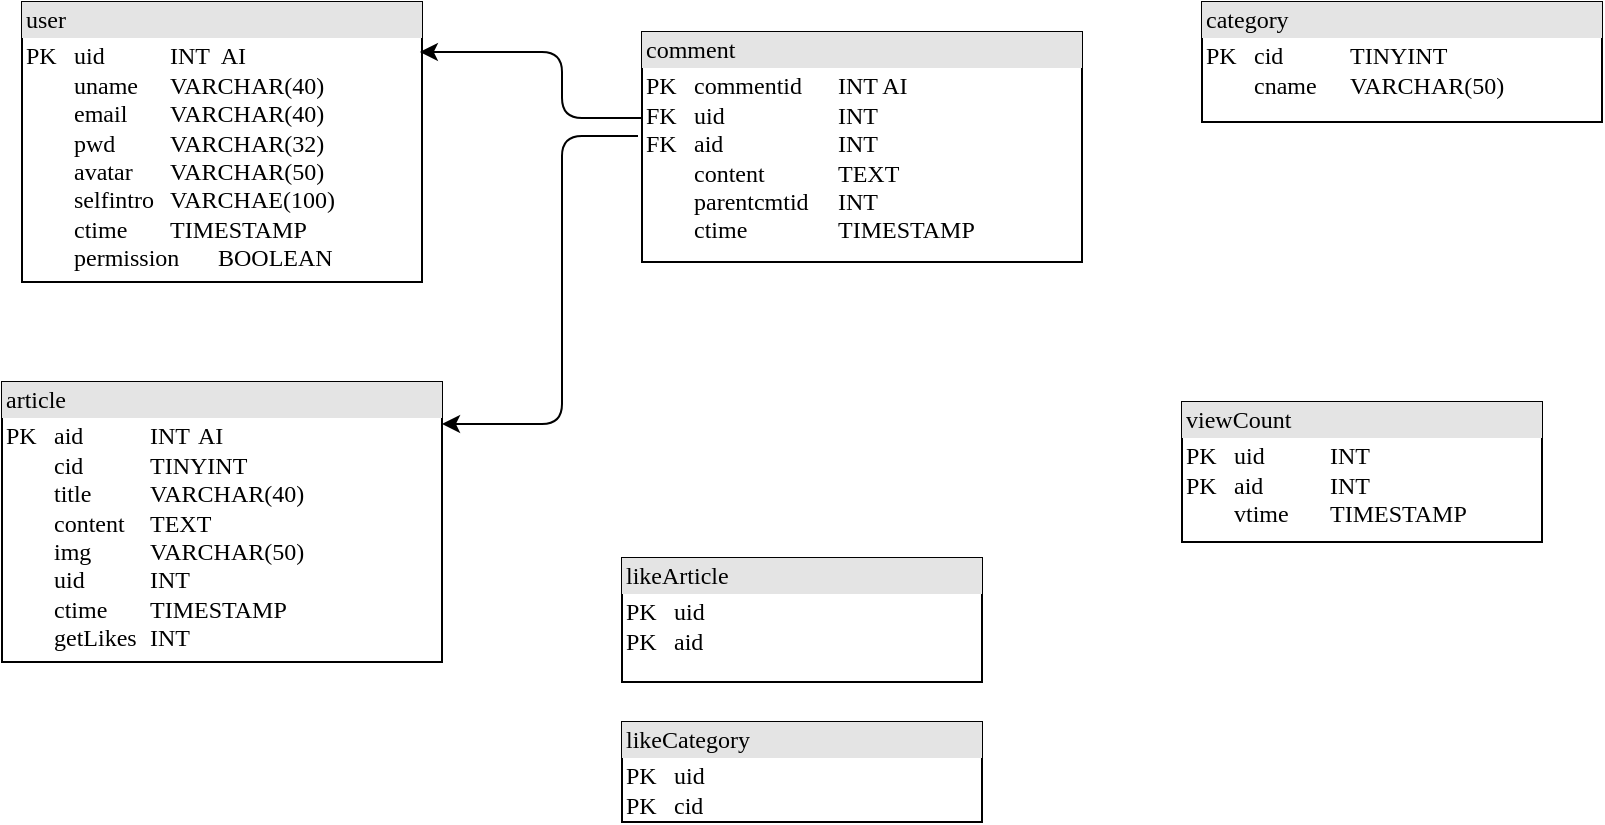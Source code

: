 <mxfile version="15.5.9" type="device"><diagram id="FQvaZNprBJo5bZB_rWkm" name="Page-1"><mxGraphModel dx="1038" dy="571" grid="1" gridSize="10" guides="1" tooltips="1" connect="1" arrows="1" fold="1" page="1" pageScale="1" pageWidth="827" pageHeight="1169" math="0" shadow="0"><root><mxCell id="0"/><mxCell id="1" parent="0"/><mxCell id="sJfGw9YsZJWu2Fgoc_I5-2" value="&lt;div style=&quot;box-sizing: border-box ; width: 100% ; background: #e4e4e4 ; padding: 2px&quot;&gt;article&lt;/div&gt;&lt;table style=&quot;width: 100% ; font-size: 1em&quot; cellpadding=&quot;2&quot; cellspacing=&quot;0&quot;&gt;&lt;tbody&gt;&lt;tr&gt;&lt;td&gt;PK&lt;span&gt;&#9;&lt;span style=&quot;white-space: pre&quot;&gt;&#9;&lt;/span&gt;&lt;/span&gt;aid&lt;span&gt;&#9;&lt;span style=&quot;white-space: pre&quot;&gt;&#9;&lt;/span&gt;&lt;span style=&quot;white-space: pre&quot;&gt;&#9;&lt;/span&gt;&lt;/span&gt;INT&lt;span style=&quot;white-space: pre&quot;&gt;&#9;&lt;/span&gt;AI&lt;br&gt;&lt;span&gt;&#9;&lt;/span&gt;&lt;span style=&quot;white-space: pre&quot;&gt;&#9;&lt;/span&gt;cid&lt;span style=&quot;white-space: pre&quot;&gt;&#9;&lt;/span&gt;&lt;span style=&quot;white-space: pre&quot;&gt;&#9;&lt;/span&gt;TINYINT&lt;span&gt;&lt;/span&gt;&lt;br&gt;&lt;span&gt;&#9;&lt;/span&gt;&lt;span&gt;&#9;&lt;/span&gt;&lt;span style=&quot;white-space: pre&quot;&gt;&#9;&lt;/span&gt;title&lt;span style=&quot;white-space: pre&quot;&gt;&#9;&lt;/span&gt;&lt;span style=&quot;white-space: pre&quot;&gt;&#9;&lt;/span&gt;VARCHAR(40)&lt;br&gt;&lt;span&gt;&#9;&lt;/span&gt;&lt;span&gt;&#9;&lt;/span&gt;&lt;span style=&quot;white-space: pre&quot;&gt;&#9;&lt;/span&gt;content&lt;span style=&quot;white-space: pre&quot;&gt;&#9;&lt;/span&gt;TEXT&lt;br&gt;&lt;span style=&quot;white-space: pre&quot;&gt;&#9;&lt;/span&gt;img&lt;span style=&quot;white-space: pre&quot;&gt;&#9;&lt;/span&gt;&lt;span style=&quot;white-space: pre&quot;&gt;&#9;&lt;/span&gt;VARCHAR(50)&lt;br&gt;&lt;span&gt;&#9;&lt;/span&gt;&lt;span style=&quot;white-space: pre&quot;&gt;&#9;&lt;/span&gt;uid&lt;span style=&quot;white-space: pre&quot;&gt;&#9;&lt;/span&gt;&lt;span style=&quot;white-space: pre&quot;&gt;&#9;&lt;/span&gt;INT&lt;br&gt;&lt;span&gt;&#9;&lt;/span&gt;&lt;span style=&quot;white-space: pre&quot;&gt;&#9;&lt;/span&gt;ctime&lt;span style=&quot;white-space: pre&quot;&gt;&#9;&lt;/span&gt;TIMESTAMP&lt;br&gt;&lt;span&gt;&#9;&lt;/span&gt;&lt;span&gt;&#9;&lt;/span&gt;&lt;span style=&quot;white-space: pre&quot;&gt;&#9;&lt;/span&gt;getLikes&lt;span style=&quot;white-space: pre&quot;&gt;&#9;&lt;/span&gt;INT&lt;br&gt;&lt;/td&gt;&lt;td&gt;&lt;/td&gt;&lt;/tr&gt;&lt;/tbody&gt;&lt;/table&gt;" style="verticalAlign=top;align=left;overflow=fill;html=1;rounded=0;shadow=0;comic=0;labelBackgroundColor=none;strokeWidth=1;fontFamily=Verdana;fontSize=12" parent="1" vertex="1"><mxGeometry x="80" y="290" width="220" height="140" as="geometry"/></mxCell><mxCell id="sJfGw9YsZJWu2Fgoc_I5-3" value="&lt;div style=&quot;box-sizing: border-box ; width: 100% ; background: #e4e4e4 ; padding: 2px&quot;&gt;user&lt;/div&gt;&lt;table style=&quot;width: 100% ; font-size: 1em&quot; cellpadding=&quot;2&quot; cellspacing=&quot;0&quot;&gt;&lt;tbody&gt;&lt;tr&gt;&lt;td&gt;PK&lt;span style=&quot;white-space: pre&quot;&gt;&#9;&lt;/span&gt;uid&lt;span style=&quot;white-space: pre&quot;&gt;&#9;&lt;span style=&quot;white-space: pre&quot;&gt;&#9;&lt;/span&gt;&lt;/span&gt;INT&amp;nbsp; AI&lt;span style=&quot;white-space: pre&quot;&gt;&#9;&lt;/span&gt;&lt;br&gt;&lt;span style=&quot;white-space: pre&quot;&gt;&#9;&lt;/span&gt;uname&lt;span style=&quot;white-space: pre&quot;&gt;&#9;&lt;/span&gt;VARCHAR(40)&lt;br&gt;&lt;span style=&quot;white-space: pre&quot;&gt;&#9;&lt;/span&gt;email&lt;span style=&quot;white-space: pre&quot;&gt;&#9;&lt;/span&gt;VARCHAR(40)&lt;br&gt;&lt;span style=&quot;white-space: pre&quot;&gt;&#9;&lt;/span&gt;pwd&lt;span style=&quot;white-space: pre&quot;&gt;&#9;&lt;/span&gt;&lt;span style=&quot;white-space: pre&quot;&gt;&#9;&lt;/span&gt;VARCHAR(32)&lt;br&gt;&lt;span style=&quot;white-space: pre&quot;&gt;&#9;&lt;/span&gt;avatar&lt;span style=&quot;white-space: pre&quot;&gt;&#9;&lt;/span&gt;VARCHAR(50)&lt;br&gt;&lt;span style=&quot;white-space: pre&quot;&gt;&#9;&lt;/span&gt;selfintro&lt;span style=&quot;white-space: pre&quot;&gt;&#9;&lt;/span&gt;VARCHAE(100)&lt;br&gt;&lt;span style=&quot;white-space: pre&quot;&gt;&#9;&lt;/span&gt;ctime&lt;span style=&quot;white-space: pre&quot;&gt;&#9;&lt;/span&gt;TIMESTAMP&lt;br&gt;&lt;span style=&quot;white-space: pre&quot;&gt;&#9;&lt;/span&gt;permission&lt;span style=&quot;white-space: pre&quot;&gt;&#9;&lt;/span&gt;BOOLEAN&lt;br&gt;&lt;/td&gt;&lt;td&gt;&lt;/td&gt;&lt;/tr&gt;&lt;/tbody&gt;&lt;/table&gt;" style="verticalAlign=top;align=left;overflow=fill;html=1;rounded=0;shadow=0;comic=0;labelBackgroundColor=none;strokeWidth=1;fontFamily=Verdana;fontSize=12" parent="1" vertex="1"><mxGeometry x="90" y="100" width="200" height="140" as="geometry"/></mxCell><mxCell id="sJfGw9YsZJWu2Fgoc_I5-4" value="&lt;div style=&quot;box-sizing: border-box ; width: 100% ; background: #e4e4e4 ; padding: 2px&quot;&gt;comment&lt;/div&gt;&lt;table style=&quot;width: 100% ; font-size: 1em&quot; cellpadding=&quot;2&quot; cellspacing=&quot;0&quot;&gt;&lt;tbody&gt;&lt;tr&gt;&lt;td&gt;PK&lt;span style=&quot;white-space: pre&quot;&gt;&#9;&lt;/span&gt;commentid&lt;span style=&quot;white-space: pre&quot;&gt;&#9;&lt;/span&gt;INT AI&lt;br&gt;FK&lt;span style=&quot;white-space: pre&quot;&gt;&#9;&lt;/span&gt;uid&lt;span style=&quot;white-space: pre&quot;&gt;&#9;&lt;/span&gt;&lt;span style=&quot;white-space: pre&quot;&gt;&#9;&lt;/span&gt;&lt;span style=&quot;white-space: pre&quot;&gt;&#9;&lt;/span&gt;INT&lt;br&gt;FK&lt;span style=&quot;white-space: pre&quot;&gt;&#9;&lt;/span&gt;aid&lt;span style=&quot;white-space: pre&quot;&gt;&#9;&lt;/span&gt;&lt;span style=&quot;white-space: pre&quot;&gt;&#9;&lt;/span&gt;&lt;span style=&quot;white-space: pre&quot;&gt;&#9;&lt;/span&gt;INT&lt;br&gt;&lt;span style=&quot;white-space: pre&quot;&gt;&#9;&lt;/span&gt;content&lt;span style=&quot;white-space: pre&quot;&gt;&#9;&lt;/span&gt;&lt;span style=&quot;white-space: pre&quot;&gt;&#9;&lt;/span&gt;TEXT&lt;br&gt;&lt;span style=&quot;white-space: pre&quot;&gt;&#9;&lt;/span&gt;parentcmtid&lt;span style=&quot;white-space: pre&quot;&gt;&#9;&lt;/span&gt;INT&lt;br&gt;&lt;span style=&quot;white-space: pre&quot;&gt;&#9;&lt;/span&gt;ctime&lt;span style=&quot;white-space: pre&quot;&gt;&#9;&lt;/span&gt;&lt;span style=&quot;white-space: pre&quot;&gt;&#9;&lt;/span&gt;TIMESTAMP&lt;br&gt;&lt;/td&gt;&lt;td&gt;&lt;/td&gt;&lt;/tr&gt;&lt;/tbody&gt;&lt;/table&gt;" style="verticalAlign=top;align=left;overflow=fill;html=1;rounded=0;shadow=0;comic=0;labelBackgroundColor=none;strokeWidth=1;fontFamily=Verdana;fontSize=12" parent="1" vertex="1"><mxGeometry x="400" y="115" width="220" height="115" as="geometry"/></mxCell><mxCell id="sJfGw9YsZJWu2Fgoc_I5-5" value="" style="endArrow=classic;html=1;entryX=0.994;entryY=0.157;entryDx=0;entryDy=0;entryPerimeter=0;exitX=0;exitY=0.5;exitDx=0;exitDy=0;" parent="1" edge="1"><mxGeometry width="50" height="50" relative="1" as="geometry"><mxPoint x="400" y="158" as="sourcePoint"/><mxPoint x="288.92" y="124.98" as="targetPoint"/><Array as="points"><mxPoint x="360" y="158"/><mxPoint x="360" y="125"/></Array></mxGeometry></mxCell><mxCell id="sJfGw9YsZJWu2Fgoc_I5-6" value="" style="endArrow=classic;html=1;" parent="1" edge="1"><mxGeometry width="50" height="50" relative="1" as="geometry"><mxPoint x="398" y="167" as="sourcePoint"/><mxPoint x="300" y="311" as="targetPoint"/><Array as="points"><mxPoint x="360" y="167"/><mxPoint x="360" y="311"/></Array></mxGeometry></mxCell><mxCell id="sJfGw9YsZJWu2Fgoc_I5-7" value="&lt;div style=&quot;box-sizing: border-box ; width: 100% ; background: #e4e4e4 ; padding: 2px&quot;&gt;likeArticle&lt;/div&gt;&lt;table style=&quot;width: 100% ; font-size: 1em&quot; cellpadding=&quot;2&quot; cellspacing=&quot;0&quot;&gt;&lt;tbody&gt;&lt;tr&gt;&lt;td&gt;PK&lt;span style=&quot;white-space: pre&quot;&gt;&#9;&lt;/span&gt;uid&lt;br&gt;PK&lt;span style=&quot;white-space: pre&quot;&gt;&#9;&lt;/span&gt;aid&lt;br&gt;&lt;/td&gt;&lt;td&gt;&lt;/td&gt;&lt;/tr&gt;&lt;/tbody&gt;&lt;/table&gt;" style="verticalAlign=top;align=left;overflow=fill;html=1;rounded=0;shadow=0;comic=0;labelBackgroundColor=none;strokeWidth=1;fontFamily=Verdana;fontSize=12" parent="1" vertex="1"><mxGeometry x="390" y="378" width="180" height="62" as="geometry"/></mxCell><mxCell id="sJfGw9YsZJWu2Fgoc_I5-8" value="&lt;div style=&quot;box-sizing: border-box ; width: 100% ; background: #e4e4e4 ; padding: 2px&quot;&gt;category&lt;/div&gt;&lt;table style=&quot;width: 100% ; font-size: 1em&quot; cellpadding=&quot;2&quot; cellspacing=&quot;0&quot;&gt;&lt;tbody&gt;&lt;tr&gt;&lt;td&gt;PK&lt;span style=&quot;white-space: pre&quot;&gt;&#9;&lt;/span&gt;cid&lt;span style=&quot;white-space: pre&quot;&gt;&#9;&lt;/span&gt;&lt;span style=&quot;white-space: pre&quot;&gt;&#9;&lt;/span&gt;TINYINT&lt;br&gt;&lt;span style=&quot;white-space: pre&quot;&gt;&#9;&lt;/span&gt;cname&lt;span style=&quot;white-space: pre&quot;&gt;&#9;&lt;/span&gt;VARCHAR(50)&lt;br&gt;&lt;br&gt;&lt;/td&gt;&lt;td&gt;&lt;/td&gt;&lt;/tr&gt;&lt;/tbody&gt;&lt;/table&gt;" style="verticalAlign=top;align=left;overflow=fill;html=1;rounded=0;shadow=0;comic=0;labelBackgroundColor=none;strokeWidth=1;fontFamily=Verdana;fontSize=12" parent="1" vertex="1"><mxGeometry x="680" y="100" width="200" height="60" as="geometry"/></mxCell><mxCell id="sJfGw9YsZJWu2Fgoc_I5-9" value="&lt;div style=&quot;box-sizing: border-box ; width: 100% ; background: #e4e4e4 ; padding: 2px&quot;&gt;viewCount&lt;/div&gt;&lt;table style=&quot;width: 100% ; font-size: 1em&quot; cellpadding=&quot;2&quot; cellspacing=&quot;0&quot;&gt;&lt;tbody&gt;&lt;tr&gt;&lt;td&gt;PK&lt;span style=&quot;white-space: pre&quot;&gt;&#9;&lt;/span&gt;uid&lt;span style=&quot;white-space: pre&quot;&gt;&#9;&lt;/span&gt;&lt;span style=&quot;white-space: pre&quot;&gt;&#9;&lt;/span&gt;INT&lt;br&gt;PK&lt;span style=&quot;white-space: pre&quot;&gt;&#9;&lt;/span&gt;aid&lt;span style=&quot;white-space: pre&quot;&gt;&#9;&lt;/span&gt;&lt;span style=&quot;white-space: pre&quot;&gt;&#9;&lt;/span&gt;INT&lt;br&gt;&lt;span style=&quot;white-space: pre&quot;&gt;&#9;&lt;/span&gt;vtime&lt;span style=&quot;white-space: pre&quot;&gt;&#9;&lt;/span&gt;TIMESTAMP&lt;br&gt;&lt;/td&gt;&lt;td&gt;&lt;/td&gt;&lt;/tr&gt;&lt;/tbody&gt;&lt;/table&gt;" style="verticalAlign=top;align=left;overflow=fill;html=1;rounded=0;shadow=0;comic=0;labelBackgroundColor=none;strokeWidth=1;fontFamily=Verdana;fontSize=12" parent="1" vertex="1"><mxGeometry x="670" y="300" width="180" height="70" as="geometry"/></mxCell><mxCell id="sJfGw9YsZJWu2Fgoc_I5-10" value="&lt;div style=&quot;box-sizing: border-box ; width: 100% ; background: #e4e4e4 ; padding: 2px&quot;&gt;likeCategory&lt;/div&gt;&lt;table style=&quot;width: 100% ; font-size: 1em&quot; cellpadding=&quot;2&quot; cellspacing=&quot;0&quot;&gt;&lt;tbody&gt;&lt;tr&gt;&lt;td&gt;PK&lt;span style=&quot;white-space: pre&quot;&gt;&#9;&lt;/span&gt;uid&lt;br&gt;PK&lt;span style=&quot;white-space: pre&quot;&gt;&#9;&lt;/span&gt;cid&lt;br&gt;&lt;/td&gt;&lt;td&gt;&lt;/td&gt;&lt;/tr&gt;&lt;/tbody&gt;&lt;/table&gt;" style="verticalAlign=top;align=left;overflow=fill;html=1;rounded=0;shadow=0;comic=0;labelBackgroundColor=none;strokeWidth=1;fontFamily=Verdana;fontSize=12" parent="1" vertex="1"><mxGeometry x="390" y="460" width="180" height="50" as="geometry"/></mxCell></root></mxGraphModel></diagram></mxfile>